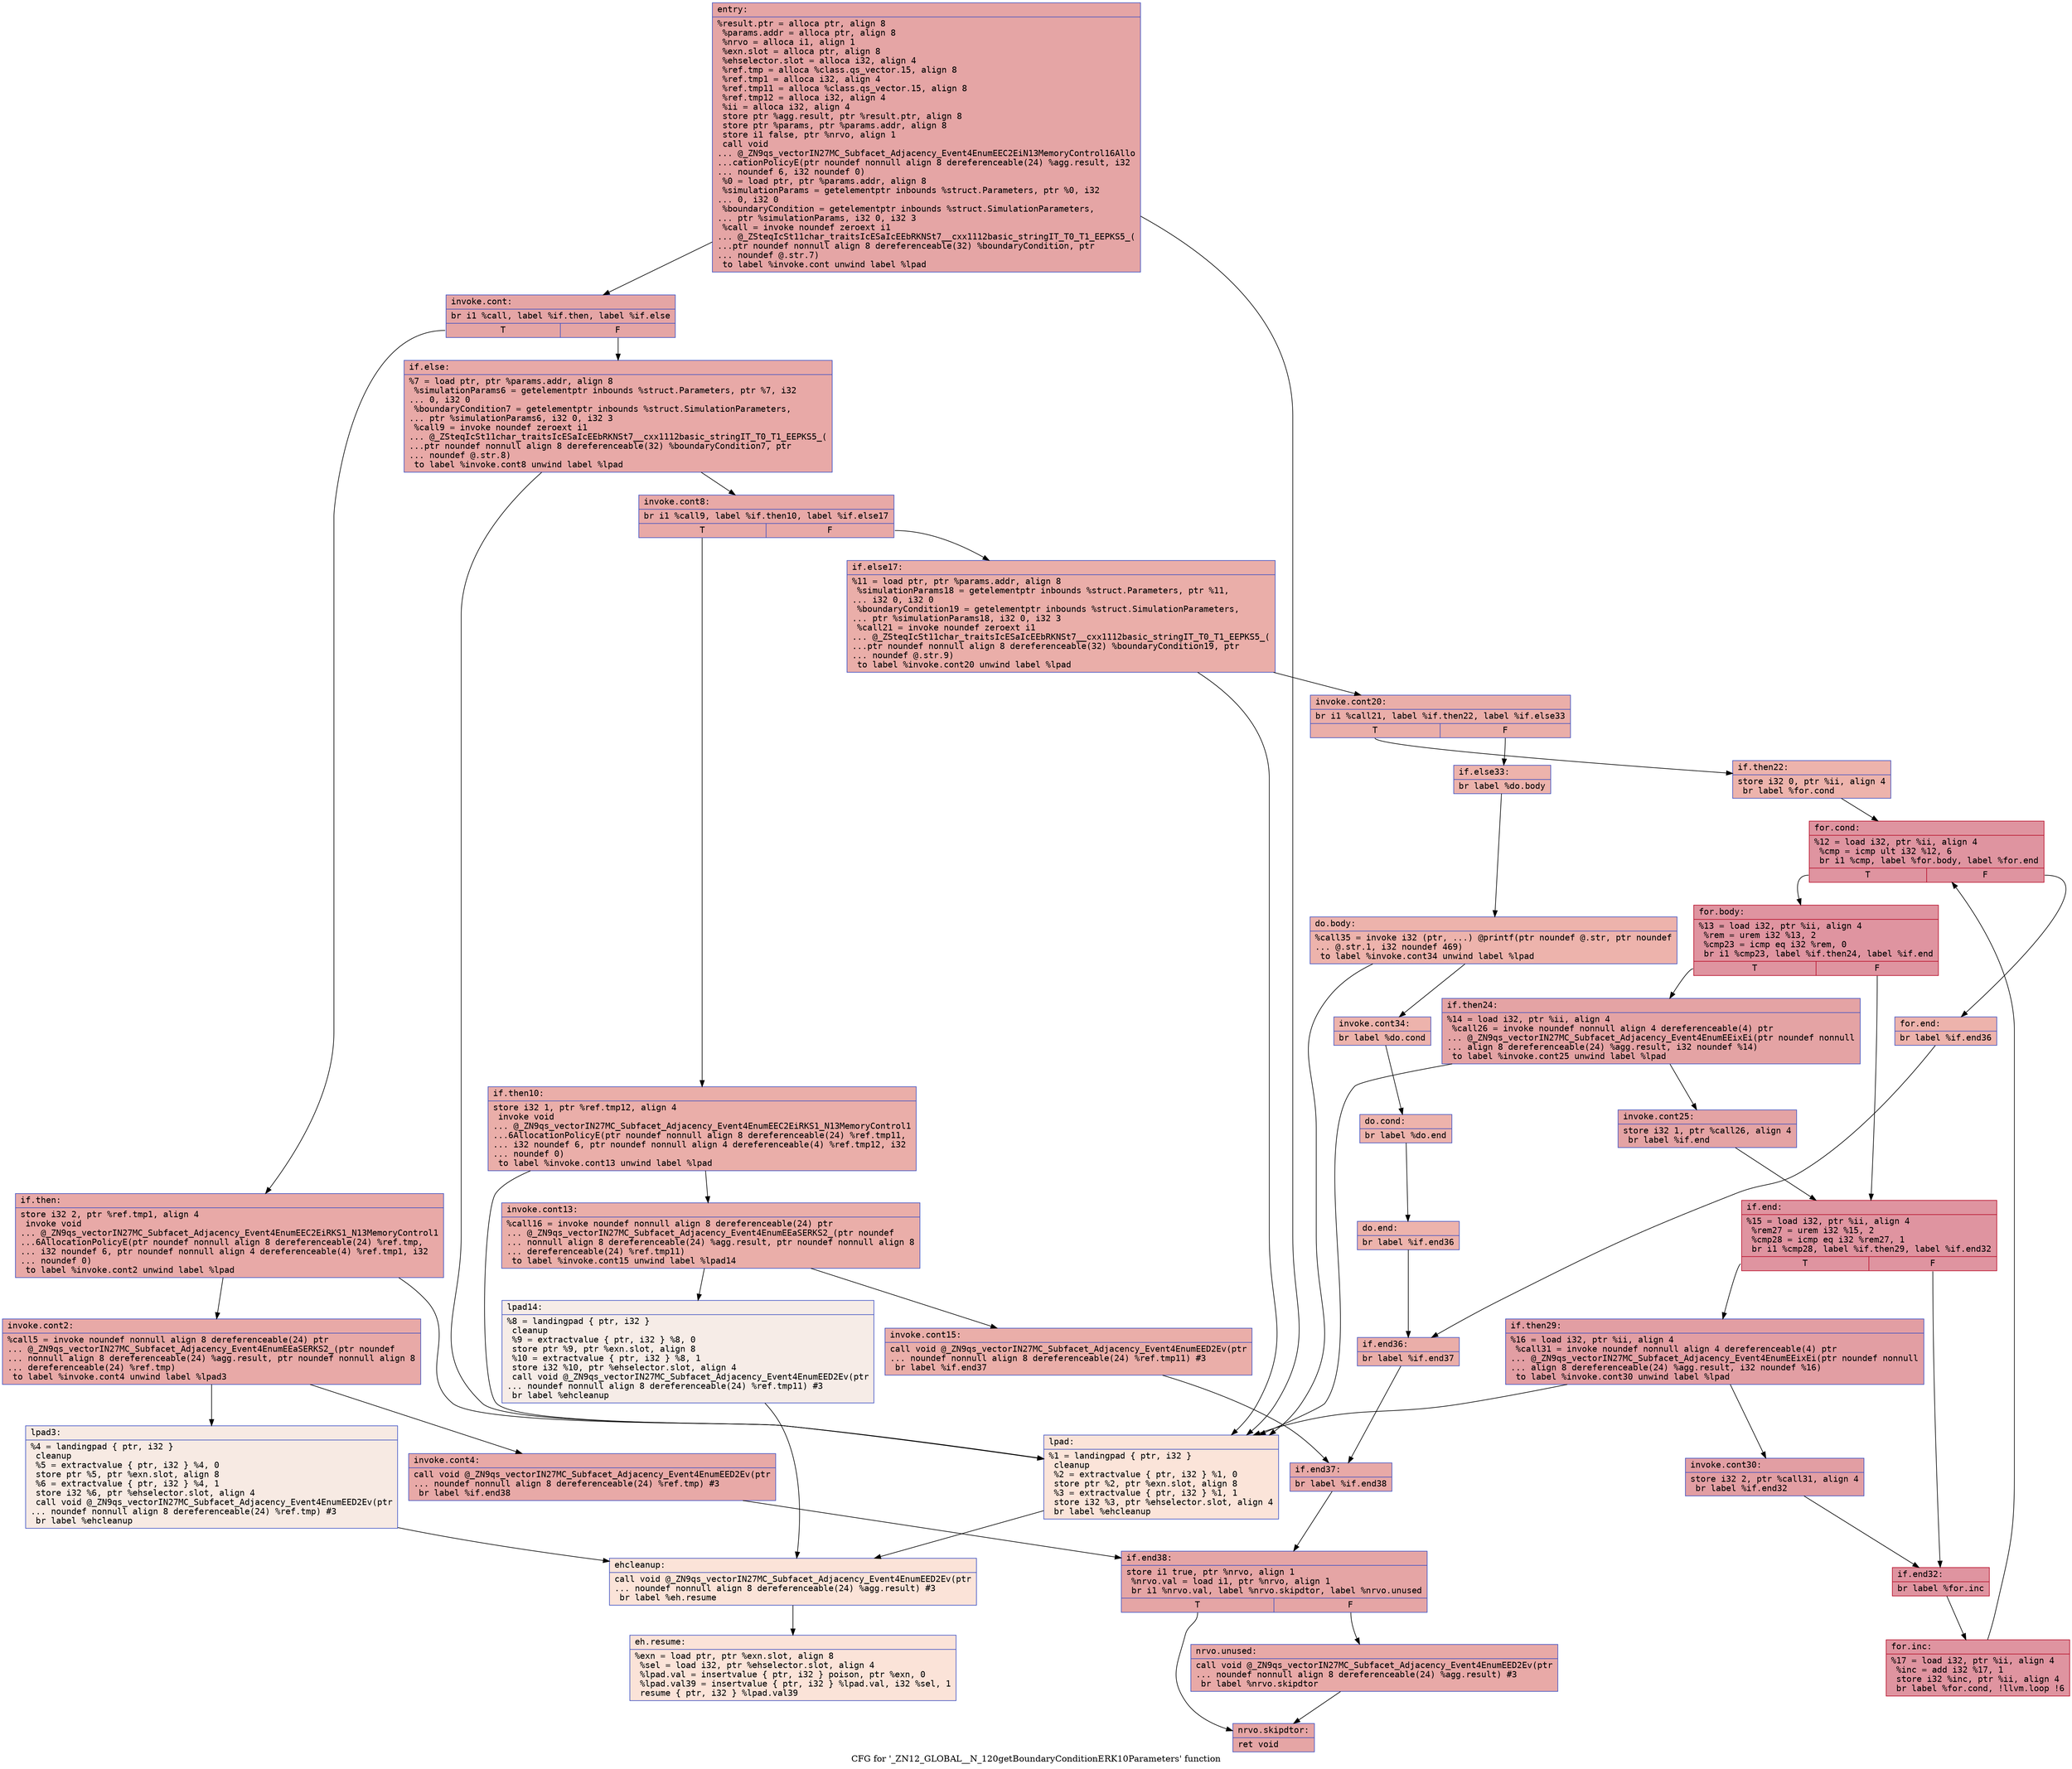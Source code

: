 digraph "CFG for '_ZN12_GLOBAL__N_120getBoundaryConditionERK10Parameters' function" {
	label="CFG for '_ZN12_GLOBAL__N_120getBoundaryConditionERK10Parameters' function";

	Node0x55dfe4b8e540 [shape=record,color="#3d50c3ff", style=filled, fillcolor="#c5333470" fontname="Courier",label="{entry:\l|  %result.ptr = alloca ptr, align 8\l  %params.addr = alloca ptr, align 8\l  %nrvo = alloca i1, align 1\l  %exn.slot = alloca ptr, align 8\l  %ehselector.slot = alloca i32, align 4\l  %ref.tmp = alloca %class.qs_vector.15, align 8\l  %ref.tmp1 = alloca i32, align 4\l  %ref.tmp11 = alloca %class.qs_vector.15, align 8\l  %ref.tmp12 = alloca i32, align 4\l  %ii = alloca i32, align 4\l  store ptr %agg.result, ptr %result.ptr, align 8\l  store ptr %params, ptr %params.addr, align 8\l  store i1 false, ptr %nrvo, align 1\l  call void\l... @_ZN9qs_vectorIN27MC_Subfacet_Adjacency_Event4EnumEEC2EiN13MemoryControl16Allo\l...cationPolicyE(ptr noundef nonnull align 8 dereferenceable(24) %agg.result, i32\l... noundef 6, i32 noundef 0)\l  %0 = load ptr, ptr %params.addr, align 8\l  %simulationParams = getelementptr inbounds %struct.Parameters, ptr %0, i32\l... 0, i32 0\l  %boundaryCondition = getelementptr inbounds %struct.SimulationParameters,\l... ptr %simulationParams, i32 0, i32 3\l  %call = invoke noundef zeroext i1\l... @_ZSteqIcSt11char_traitsIcESaIcEEbRKNSt7__cxx1112basic_stringIT_T0_T1_EEPKS5_(\l...ptr noundef nonnull align 8 dereferenceable(32) %boundaryCondition, ptr\l... noundef @.str.7)\l          to label %invoke.cont unwind label %lpad\l}"];
	Node0x55dfe4b8e540 -> Node0x55dfe4b8f810[tooltip="entry -> invoke.cont\nProbability 100.00%" ];
	Node0x55dfe4b8e540 -> Node0x55dfe4b8f860[tooltip="entry -> lpad\nProbability 0.00%" ];
	Node0x55dfe4b8f810 [shape=record,color="#3d50c3ff", style=filled, fillcolor="#c5333470" fontname="Courier",label="{invoke.cont:\l|  br i1 %call, label %if.then, label %if.else\l|{<s0>T|<s1>F}}"];
	Node0x55dfe4b8f810:s0 -> Node0x55dfe4b8fb00[tooltip="invoke.cont -> if.then\nProbability 50.00%" ];
	Node0x55dfe4b8f810:s1 -> Node0x55dfe4b8fb50[tooltip="invoke.cont -> if.else\nProbability 50.00%" ];
	Node0x55dfe4b8fb00 [shape=record,color="#3d50c3ff", style=filled, fillcolor="#ca3b3770" fontname="Courier",label="{if.then:\l|  store i32 2, ptr %ref.tmp1, align 4\l  invoke void\l... @_ZN9qs_vectorIN27MC_Subfacet_Adjacency_Event4EnumEEC2EiRKS1_N13MemoryControl1\l...6AllocationPolicyE(ptr noundef nonnull align 8 dereferenceable(24) %ref.tmp,\l... i32 noundef 6, ptr noundef nonnull align 4 dereferenceable(4) %ref.tmp1, i32\l... noundef 0)\l          to label %invoke.cont2 unwind label %lpad\l}"];
	Node0x55dfe4b8fb00 -> Node0x55dfe4b8fd10[tooltip="if.then -> invoke.cont2\nProbability 100.00%" ];
	Node0x55dfe4b8fb00 -> Node0x55dfe4b8f860[tooltip="if.then -> lpad\nProbability 0.00%" ];
	Node0x55dfe4b8fd10 [shape=record,color="#3d50c3ff", style=filled, fillcolor="#ca3b3770" fontname="Courier",label="{invoke.cont2:\l|  %call5 = invoke noundef nonnull align 8 dereferenceable(24) ptr\l... @_ZN9qs_vectorIN27MC_Subfacet_Adjacency_Event4EnumEEaSERKS2_(ptr noundef\l... nonnull align 8 dereferenceable(24) %agg.result, ptr noundef nonnull align 8\l... dereferenceable(24) %ref.tmp)\l          to label %invoke.cont4 unwind label %lpad3\l}"];
	Node0x55dfe4b8fd10 -> Node0x55dfe4b900d0[tooltip="invoke.cont2 -> invoke.cont4\nProbability 100.00%" ];
	Node0x55dfe4b8fd10 -> Node0x55dfe4b90120[tooltip="invoke.cont2 -> lpad3\nProbability 0.00%" ];
	Node0x55dfe4b900d0 [shape=record,color="#3d50c3ff", style=filled, fillcolor="#ca3b3770" fontname="Courier",label="{invoke.cont4:\l|  call void @_ZN9qs_vectorIN27MC_Subfacet_Adjacency_Event4EnumEED2Ev(ptr\l... noundef nonnull align 8 dereferenceable(24) %ref.tmp) #3\l  br label %if.end38\l}"];
	Node0x55dfe4b900d0 -> Node0x55dfe4b90530[tooltip="invoke.cont4 -> if.end38\nProbability 100.00%" ];
	Node0x55dfe4b8f860 [shape=record,color="#3d50c3ff", style=filled, fillcolor="#f5c1a970" fontname="Courier",label="{lpad:\l|  %1 = landingpad \{ ptr, i32 \}\l          cleanup\l  %2 = extractvalue \{ ptr, i32 \} %1, 0\l  store ptr %2, ptr %exn.slot, align 8\l  %3 = extractvalue \{ ptr, i32 \} %1, 1\l  store i32 %3, ptr %ehselector.slot, align 4\l  br label %ehcleanup\l}"];
	Node0x55dfe4b8f860 -> Node0x55dfe4b90a00[tooltip="lpad -> ehcleanup\nProbability 100.00%" ];
	Node0x55dfe4b90120 [shape=record,color="#3d50c3ff", style=filled, fillcolor="#eed0c070" fontname="Courier",label="{lpad3:\l|  %4 = landingpad \{ ptr, i32 \}\l          cleanup\l  %5 = extractvalue \{ ptr, i32 \} %4, 0\l  store ptr %5, ptr %exn.slot, align 8\l  %6 = extractvalue \{ ptr, i32 \} %4, 1\l  store i32 %6, ptr %ehselector.slot, align 4\l  call void @_ZN9qs_vectorIN27MC_Subfacet_Adjacency_Event4EnumEED2Ev(ptr\l... noundef nonnull align 8 dereferenceable(24) %ref.tmp) #3\l  br label %ehcleanup\l}"];
	Node0x55dfe4b90120 -> Node0x55dfe4b90a00[tooltip="lpad3 -> ehcleanup\nProbability 100.00%" ];
	Node0x55dfe4b8fb50 [shape=record,color="#3d50c3ff", style=filled, fillcolor="#ca3b3770" fontname="Courier",label="{if.else:\l|  %7 = load ptr, ptr %params.addr, align 8\l  %simulationParams6 = getelementptr inbounds %struct.Parameters, ptr %7, i32\l... 0, i32 0\l  %boundaryCondition7 = getelementptr inbounds %struct.SimulationParameters,\l... ptr %simulationParams6, i32 0, i32 3\l  %call9 = invoke noundef zeroext i1\l... @_ZSteqIcSt11char_traitsIcESaIcEEbRKNSt7__cxx1112basic_stringIT_T0_T1_EEPKS5_(\l...ptr noundef nonnull align 8 dereferenceable(32) %boundaryCondition7, ptr\l... noundef @.str.8)\l          to label %invoke.cont8 unwind label %lpad\l}"];
	Node0x55dfe4b8fb50 -> Node0x55dfe4b911f0[tooltip="if.else -> invoke.cont8\nProbability 100.00%" ];
	Node0x55dfe4b8fb50 -> Node0x55dfe4b8f860[tooltip="if.else -> lpad\nProbability 0.00%" ];
	Node0x55dfe4b911f0 [shape=record,color="#3d50c3ff", style=filled, fillcolor="#ca3b3770" fontname="Courier",label="{invoke.cont8:\l|  br i1 %call9, label %if.then10, label %if.else17\l|{<s0>T|<s1>F}}"];
	Node0x55dfe4b911f0:s0 -> Node0x55dfe4b91470[tooltip="invoke.cont8 -> if.then10\nProbability 50.00%" ];
	Node0x55dfe4b911f0:s1 -> Node0x55dfe4b914c0[tooltip="invoke.cont8 -> if.else17\nProbability 50.00%" ];
	Node0x55dfe4b91470 [shape=record,color="#3d50c3ff", style=filled, fillcolor="#d0473d70" fontname="Courier",label="{if.then10:\l|  store i32 1, ptr %ref.tmp12, align 4\l  invoke void\l... @_ZN9qs_vectorIN27MC_Subfacet_Adjacency_Event4EnumEEC2EiRKS1_N13MemoryControl1\l...6AllocationPolicyE(ptr noundef nonnull align 8 dereferenceable(24) %ref.tmp11,\l... i32 noundef 6, ptr noundef nonnull align 4 dereferenceable(4) %ref.tmp12, i32\l... noundef 0)\l          to label %invoke.cont13 unwind label %lpad\l}"];
	Node0x55dfe4b91470 -> Node0x55dfe4b916d0[tooltip="if.then10 -> invoke.cont13\nProbability 100.00%" ];
	Node0x55dfe4b91470 -> Node0x55dfe4b8f860[tooltip="if.then10 -> lpad\nProbability 0.00%" ];
	Node0x55dfe4b916d0 [shape=record,color="#3d50c3ff", style=filled, fillcolor="#d0473d70" fontname="Courier",label="{invoke.cont13:\l|  %call16 = invoke noundef nonnull align 8 dereferenceable(24) ptr\l... @_ZN9qs_vectorIN27MC_Subfacet_Adjacency_Event4EnumEEaSERKS2_(ptr noundef\l... nonnull align 8 dereferenceable(24) %agg.result, ptr noundef nonnull align 8\l... dereferenceable(24) %ref.tmp11)\l          to label %invoke.cont15 unwind label %lpad14\l}"];
	Node0x55dfe4b916d0 -> Node0x55dfe4b919f0[tooltip="invoke.cont13 -> invoke.cont15\nProbability 100.00%" ];
	Node0x55dfe4b916d0 -> Node0x55dfe4b91a40[tooltip="invoke.cont13 -> lpad14\nProbability 0.00%" ];
	Node0x55dfe4b919f0 [shape=record,color="#3d50c3ff", style=filled, fillcolor="#d0473d70" fontname="Courier",label="{invoke.cont15:\l|  call void @_ZN9qs_vectorIN27MC_Subfacet_Adjacency_Event4EnumEED2Ev(ptr\l... noundef nonnull align 8 dereferenceable(24) %ref.tmp11) #3\l  br label %if.end37\l}"];
	Node0x55dfe4b919f0 -> Node0x55dfe4b91cc0[tooltip="invoke.cont15 -> if.end37\nProbability 100.00%" ];
	Node0x55dfe4b91a40 [shape=record,color="#3d50c3ff", style=filled, fillcolor="#ead5c970" fontname="Courier",label="{lpad14:\l|  %8 = landingpad \{ ptr, i32 \}\l          cleanup\l  %9 = extractvalue \{ ptr, i32 \} %8, 0\l  store ptr %9, ptr %exn.slot, align 8\l  %10 = extractvalue \{ ptr, i32 \} %8, 1\l  store i32 %10, ptr %ehselector.slot, align 4\l  call void @_ZN9qs_vectorIN27MC_Subfacet_Adjacency_Event4EnumEED2Ev(ptr\l... noundef nonnull align 8 dereferenceable(24) %ref.tmp11) #3\l  br label %ehcleanup\l}"];
	Node0x55dfe4b91a40 -> Node0x55dfe4b90a00[tooltip="lpad14 -> ehcleanup\nProbability 100.00%" ];
	Node0x55dfe4b914c0 [shape=record,color="#3d50c3ff", style=filled, fillcolor="#d0473d70" fontname="Courier",label="{if.else17:\l|  %11 = load ptr, ptr %params.addr, align 8\l  %simulationParams18 = getelementptr inbounds %struct.Parameters, ptr %11,\l... i32 0, i32 0\l  %boundaryCondition19 = getelementptr inbounds %struct.SimulationParameters,\l... ptr %simulationParams18, i32 0, i32 3\l  %call21 = invoke noundef zeroext i1\l... @_ZSteqIcSt11char_traitsIcESaIcEEbRKNSt7__cxx1112basic_stringIT_T0_T1_EEPKS5_(\l...ptr noundef nonnull align 8 dereferenceable(32) %boundaryCondition19, ptr\l... noundef @.str.9)\l          to label %invoke.cont20 unwind label %lpad\l}"];
	Node0x55dfe4b914c0 -> Node0x55dfe4b923c0[tooltip="if.else17 -> invoke.cont20\nProbability 100.00%" ];
	Node0x55dfe4b914c0 -> Node0x55dfe4b8f860[tooltip="if.else17 -> lpad\nProbability 0.00%" ];
	Node0x55dfe4b923c0 [shape=record,color="#3d50c3ff", style=filled, fillcolor="#d0473d70" fontname="Courier",label="{invoke.cont20:\l|  br i1 %call21, label %if.then22, label %if.else33\l|{<s0>T|<s1>F}}"];
	Node0x55dfe4b923c0:s0 -> Node0x55dfe4b92640[tooltip="invoke.cont20 -> if.then22\nProbability 50.00%" ];
	Node0x55dfe4b923c0:s1 -> Node0x55dfe4b92690[tooltip="invoke.cont20 -> if.else33\nProbability 50.00%" ];
	Node0x55dfe4b92640 [shape=record,color="#3d50c3ff", style=filled, fillcolor="#d6524470" fontname="Courier",label="{if.then22:\l|  store i32 0, ptr %ii, align 4\l  br label %for.cond\l}"];
	Node0x55dfe4b92640 -> Node0x55dfe4b92830[tooltip="if.then22 -> for.cond\nProbability 100.00%" ];
	Node0x55dfe4b92830 [shape=record,color="#b70d28ff", style=filled, fillcolor="#b70d2870" fontname="Courier",label="{for.cond:\l|  %12 = load i32, ptr %ii, align 4\l  %cmp = icmp ult i32 %12, 6\l  br i1 %cmp, label %for.body, label %for.end\l|{<s0>T|<s1>F}}"];
	Node0x55dfe4b92830:s0 -> Node0x55dfe4b92a30[tooltip="for.cond -> for.body\nProbability 96.88%" ];
	Node0x55dfe4b92830:s1 -> Node0x55dfe4b92ab0[tooltip="for.cond -> for.end\nProbability 3.12%" ];
	Node0x55dfe4b92a30 [shape=record,color="#b70d28ff", style=filled, fillcolor="#b70d2870" fontname="Courier",label="{for.body:\l|  %13 = load i32, ptr %ii, align 4\l  %rem = urem i32 %13, 2\l  %cmp23 = icmp eq i32 %rem, 0\l  br i1 %cmp23, label %if.then24, label %if.end\l|{<s0>T|<s1>F}}"];
	Node0x55dfe4b92a30:s0 -> Node0x55dfe4b905b0[tooltip="for.body -> if.then24\nProbability 37.50%" ];
	Node0x55dfe4b92a30:s1 -> Node0x55dfe4b90630[tooltip="for.body -> if.end\nProbability 62.50%" ];
	Node0x55dfe4b905b0 [shape=record,color="#3d50c3ff", style=filled, fillcolor="#c32e3170" fontname="Courier",label="{if.then24:\l|  %14 = load i32, ptr %ii, align 4\l  %call26 = invoke noundef nonnull align 4 dereferenceable(4) ptr\l... @_ZN9qs_vectorIN27MC_Subfacet_Adjacency_Event4EnumEEixEi(ptr noundef nonnull\l... align 8 dereferenceable(24) %agg.result, i32 noundef %14)\l          to label %invoke.cont25 unwind label %lpad\l}"];
	Node0x55dfe4b905b0 -> Node0x55dfe4b90830[tooltip="if.then24 -> invoke.cont25\nProbability 100.00%" ];
	Node0x55dfe4b905b0 -> Node0x55dfe4b8f860[tooltip="if.then24 -> lpad\nProbability 0.00%" ];
	Node0x55dfe4b90830 [shape=record,color="#3d50c3ff", style=filled, fillcolor="#c32e3170" fontname="Courier",label="{invoke.cont25:\l|  store i32 1, ptr %call26, align 4\l  br label %if.end\l}"];
	Node0x55dfe4b90830 -> Node0x55dfe4b90630[tooltip="invoke.cont25 -> if.end\nProbability 100.00%" ];
	Node0x55dfe4b90630 [shape=record,color="#b70d28ff", style=filled, fillcolor="#b70d2870" fontname="Courier",label="{if.end:\l|  %15 = load i32, ptr %ii, align 4\l  %rem27 = urem i32 %15, 2\l  %cmp28 = icmp eq i32 %rem27, 1\l  br i1 %cmp28, label %if.then29, label %if.end32\l|{<s0>T|<s1>F}}"];
	Node0x55dfe4b90630:s0 -> Node0x55dfe4b938f0[tooltip="if.end -> if.then29\nProbability 50.00%" ];
	Node0x55dfe4b90630:s1 -> Node0x55dfe4b93970[tooltip="if.end -> if.end32\nProbability 50.00%" ];
	Node0x55dfe4b938f0 [shape=record,color="#3d50c3ff", style=filled, fillcolor="#be242e70" fontname="Courier",label="{if.then29:\l|  %16 = load i32, ptr %ii, align 4\l  %call31 = invoke noundef nonnull align 4 dereferenceable(4) ptr\l... @_ZN9qs_vectorIN27MC_Subfacet_Adjacency_Event4EnumEEixEi(ptr noundef nonnull\l... align 8 dereferenceable(24) %agg.result, i32 noundef %16)\l          to label %invoke.cont30 unwind label %lpad\l}"];
	Node0x55dfe4b938f0 -> Node0x55dfe4b93b20[tooltip="if.then29 -> invoke.cont30\nProbability 100.00%" ];
	Node0x55dfe4b938f0 -> Node0x55dfe4b8f860[tooltip="if.then29 -> lpad\nProbability 0.00%" ];
	Node0x55dfe4b93b20 [shape=record,color="#3d50c3ff", style=filled, fillcolor="#be242e70" fontname="Courier",label="{invoke.cont30:\l|  store i32 2, ptr %call31, align 4\l  br label %if.end32\l}"];
	Node0x55dfe4b93b20 -> Node0x55dfe4b93970[tooltip="invoke.cont30 -> if.end32\nProbability 100.00%" ];
	Node0x55dfe4b93970 [shape=record,color="#b70d28ff", style=filled, fillcolor="#b70d2870" fontname="Courier",label="{if.end32:\l|  br label %for.inc\l}"];
	Node0x55dfe4b93970 -> Node0x55dfe4b93e40[tooltip="if.end32 -> for.inc\nProbability 100.00%" ];
	Node0x55dfe4b93e40 [shape=record,color="#b70d28ff", style=filled, fillcolor="#b70d2870" fontname="Courier",label="{for.inc:\l|  %17 = load i32, ptr %ii, align 4\l  %inc = add i32 %17, 1\l  store i32 %inc, ptr %ii, align 4\l  br label %for.cond, !llvm.loop !6\l}"];
	Node0x55dfe4b93e40 -> Node0x55dfe4b92830[tooltip="for.inc -> for.cond\nProbability 100.00%" ];
	Node0x55dfe4b92ab0 [shape=record,color="#3d50c3ff", style=filled, fillcolor="#d6524470" fontname="Courier",label="{for.end:\l|  br label %if.end36\l}"];
	Node0x55dfe4b92ab0 -> Node0x55dfe4b94250[tooltip="for.end -> if.end36\nProbability 100.00%" ];
	Node0x55dfe4b92690 [shape=record,color="#3d50c3ff", style=filled, fillcolor="#d6524470" fontname="Courier",label="{if.else33:\l|  br label %do.body\l}"];
	Node0x55dfe4b92690 -> Node0x55dfe4b94340[tooltip="if.else33 -> do.body\nProbability 100.00%" ];
	Node0x55dfe4b94340 [shape=record,color="#3d50c3ff", style=filled, fillcolor="#d6524470" fontname="Courier",label="{do.body:\l|  %call35 = invoke i32 (ptr, ...) @printf(ptr noundef @.str, ptr noundef\l... @.str.1, i32 noundef 469)\l          to label %invoke.cont34 unwind label %lpad\l}"];
	Node0x55dfe4b94340 -> Node0x55dfe4b94450[tooltip="do.body -> invoke.cont34\nProbability 100.00%" ];
	Node0x55dfe4b94340 -> Node0x55dfe4b8f860[tooltip="do.body -> lpad\nProbability 0.00%" ];
	Node0x55dfe4b94450 [shape=record,color="#3d50c3ff", style=filled, fillcolor="#d6524470" fontname="Courier",label="{invoke.cont34:\l|  br label %do.cond\l}"];
	Node0x55dfe4b94450 -> Node0x55dfe4b94660[tooltip="invoke.cont34 -> do.cond\nProbability 100.00%" ];
	Node0x55dfe4b94660 [shape=record,color="#3d50c3ff", style=filled, fillcolor="#d6524470" fontname="Courier",label="{do.cond:\l|  br label %do.end\l}"];
	Node0x55dfe4b94660 -> Node0x55dfe4b94740[tooltip="do.cond -> do.end\nProbability 100.00%" ];
	Node0x55dfe4b94740 [shape=record,color="#3d50c3ff", style=filled, fillcolor="#d6524470" fontname="Courier",label="{do.end:\l|  br label %if.end36\l}"];
	Node0x55dfe4b94740 -> Node0x55dfe4b94250[tooltip="do.end -> if.end36\nProbability 100.00%" ];
	Node0x55dfe4b94250 [shape=record,color="#3d50c3ff", style=filled, fillcolor="#d0473d70" fontname="Courier",label="{if.end36:\l|  br label %if.end37\l}"];
	Node0x55dfe4b94250 -> Node0x55dfe4b91cc0[tooltip="if.end36 -> if.end37\nProbability 100.00%" ];
	Node0x55dfe4b91cc0 [shape=record,color="#3d50c3ff", style=filled, fillcolor="#ca3b3770" fontname="Courier",label="{if.end37:\l|  br label %if.end38\l}"];
	Node0x55dfe4b91cc0 -> Node0x55dfe4b90530[tooltip="if.end37 -> if.end38\nProbability 100.00%" ];
	Node0x55dfe4b90530 [shape=record,color="#3d50c3ff", style=filled, fillcolor="#c5333470" fontname="Courier",label="{if.end38:\l|  store i1 true, ptr %nrvo, align 1\l  %nrvo.val = load i1, ptr %nrvo, align 1\l  br i1 %nrvo.val, label %nrvo.skipdtor, label %nrvo.unused\l|{<s0>T|<s1>F}}"];
	Node0x55dfe4b90530:s0 -> Node0x55dfe4b94ac0[tooltip="if.end38 -> nrvo.skipdtor\nProbability 50.00%" ];
	Node0x55dfe4b90530:s1 -> Node0x55dfe4b94b40[tooltip="if.end38 -> nrvo.unused\nProbability 50.00%" ];
	Node0x55dfe4b94b40 [shape=record,color="#3d50c3ff", style=filled, fillcolor="#ca3b3770" fontname="Courier",label="{nrvo.unused:\l|  call void @_ZN9qs_vectorIN27MC_Subfacet_Adjacency_Event4EnumEED2Ev(ptr\l... noundef nonnull align 8 dereferenceable(24) %agg.result) #3\l  br label %nrvo.skipdtor\l}"];
	Node0x55dfe4b94b40 -> Node0x55dfe4b94ac0[tooltip="nrvo.unused -> nrvo.skipdtor\nProbability 100.00%" ];
	Node0x55dfe4b94ac0 [shape=record,color="#3d50c3ff", style=filled, fillcolor="#c5333470" fontname="Courier",label="{nrvo.skipdtor:\l|  ret void\l}"];
	Node0x55dfe4b90a00 [shape=record,color="#3d50c3ff", style=filled, fillcolor="#f6bfa670" fontname="Courier",label="{ehcleanup:\l|  call void @_ZN9qs_vectorIN27MC_Subfacet_Adjacency_Event4EnumEED2Ev(ptr\l... noundef nonnull align 8 dereferenceable(24) %agg.result) #3\l  br label %eh.resume\l}"];
	Node0x55dfe4b90a00 -> Node0x55dfe4b94fb0[tooltip="ehcleanup -> eh.resume\nProbability 100.00%" ];
	Node0x55dfe4b94fb0 [shape=record,color="#3d50c3ff", style=filled, fillcolor="#f6bfa670" fontname="Courier",label="{eh.resume:\l|  %exn = load ptr, ptr %exn.slot, align 8\l  %sel = load i32, ptr %ehselector.slot, align 4\l  %lpad.val = insertvalue \{ ptr, i32 \} poison, ptr %exn, 0\l  %lpad.val39 = insertvalue \{ ptr, i32 \} %lpad.val, i32 %sel, 1\l  resume \{ ptr, i32 \} %lpad.val39\l}"];
}
